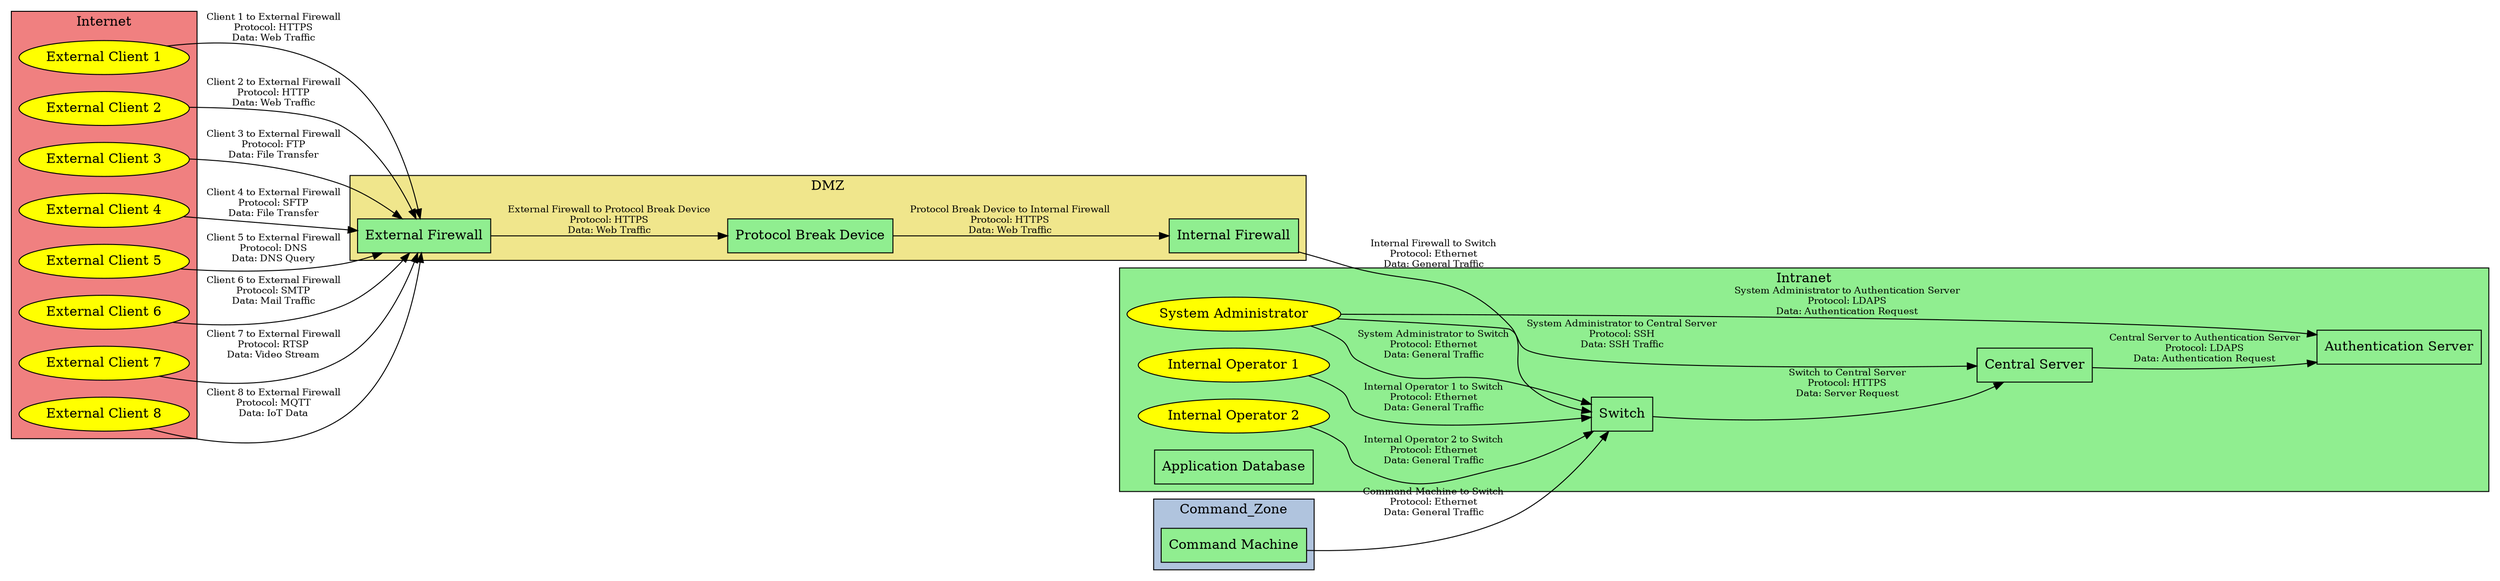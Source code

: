 digraph ThreatModel {
  rankdir=LR;
  node [shape=box, style=filled, fillcolor=lightblue];
  edge [fontsize=10];
  charset="UTF-8";
  subgraph cluster_Internet {
    label="Internet";
    style=filled;
    fillcolor="lightcoral";
    color=black;
    "External Client 1" [shape=oval, fillcolor=yellow];
    "External Client 2" [shape=oval, fillcolor=yellow];
    "External Client 3" [shape=oval, fillcolor=yellow];
    "External Client 4" [shape=oval, fillcolor=yellow];
    "External Client 5" [shape=oval, fillcolor=yellow];
    "External Client 6" [shape=oval, fillcolor=yellow];
    "External Client 7" [shape=oval, fillcolor=yellow];
    "External Client 8" [shape=oval, fillcolor=yellow];
  }
  subgraph cluster_DMZ {
    label="DMZ";
    style=filled;
    fillcolor="khaki";
    color=black;
    "External Firewall" [shape=box, fillcolor=lightgreen];
    "Protocol Break Device" [shape=box, fillcolor=lightgreen];
    "Internal Firewall" [shape=box, fillcolor=lightgreen];
  }
  subgraph cluster_Intranet {
    label="Intranet";
    style=filled;
    fillcolor="lightgreen";
    color=black;
    "Internal Operator 1" [shape=oval, fillcolor=yellow];
    "Internal Operator 2" [shape=oval, fillcolor=yellow];
    "System Administrator" [shape=oval, fillcolor=yellow];
    "Switch" [shape=box, fillcolor=lightgreen];
    "Central Server" [shape=box, fillcolor=lightgreen];
    "Application Database" [shape=box, fillcolor=lightgreen];
    "Authentication Server" [shape=box, fillcolor=lightgreen];
  }
  subgraph cluster_Command_Zone {
    label="Command_Zone";
    style=filled;
    fillcolor="lightsteelblue";
    color=black;
    "Command Machine" [shape=box, fillcolor=lightgreen];
  }
  "External Client 1" -> "External Firewall" [label="Client 1 to External Firewall\nProtocol: HTTPS\nData: Web Traffic"];
  "External Client 2" -> "External Firewall" [label="Client 2 to External Firewall\nProtocol: HTTP\nData: Web Traffic"];
  "External Client 3" -> "External Firewall" [label="Client 3 to External Firewall\nProtocol: FTP\nData: File Transfer"];
  "External Client 4" -> "External Firewall" [label="Client 4 to External Firewall\nProtocol: SFTP\nData: File Transfer"];
  "External Client 5" -> "External Firewall" [label="Client 5 to External Firewall\nProtocol: DNS\nData: DNS Query"];
  "External Client 6" -> "External Firewall" [label="Client 6 to External Firewall\nProtocol: SMTP\nData: Mail Traffic"];
  "External Client 7" -> "External Firewall" [label="Client 7 to External Firewall\nProtocol: RTSP\nData: Video Stream"];
  "External Client 8" -> "External Firewall" [label="Client 8 to External Firewall\nProtocol: MQTT\nData: IoT Data"];
  "External Firewall" -> "Protocol Break Device" [label="External Firewall to Protocol Break Device\nProtocol: HTTPS\nData: Web Traffic"];
  "Protocol Break Device" -> "Internal Firewall" [label="Protocol Break Device to Internal Firewall\nProtocol: HTTPS\nData: Web Traffic"];
  "Internal Firewall" -> "Switch" [label="Internal Firewall to Switch\nProtocol: Ethernet\nData: General Traffic"];
  "Command Machine" -> "Switch" [label="Command Machine to Switch\nProtocol: Ethernet\nData: General Traffic"];
  "Internal Operator 1" -> "Switch" [label="Internal Operator 1 to Switch\nProtocol: Ethernet\nData: General Traffic"];
  "Internal Operator 2" -> "Switch" [label="Internal Operator 2 to Switch\nProtocol: Ethernet\nData: General Traffic"];
  "System Administrator" -> "Switch" [label="System Administrator to Switch\nProtocol: Ethernet\nData: General Traffic"];
  "Switch" -> "Central Server" [label="Switch to Central Server\nProtocol: HTTPS\nData: Server Request"];
  "System Administrator" -> "Central Server" [label="System Administrator to Central Server\nProtocol: SSH\nData: SSH Traffic"];
  "System Administrator" -> "Authentication Server" [label="System Administrator to Authentication Server\nProtocol: LDAPS\nData: Authentication Request"];
  "Central Server" -> "Authentication Server" [label="Central Server to Authentication Server\nProtocol: LDAPS\nData: Authentication Request"];
}